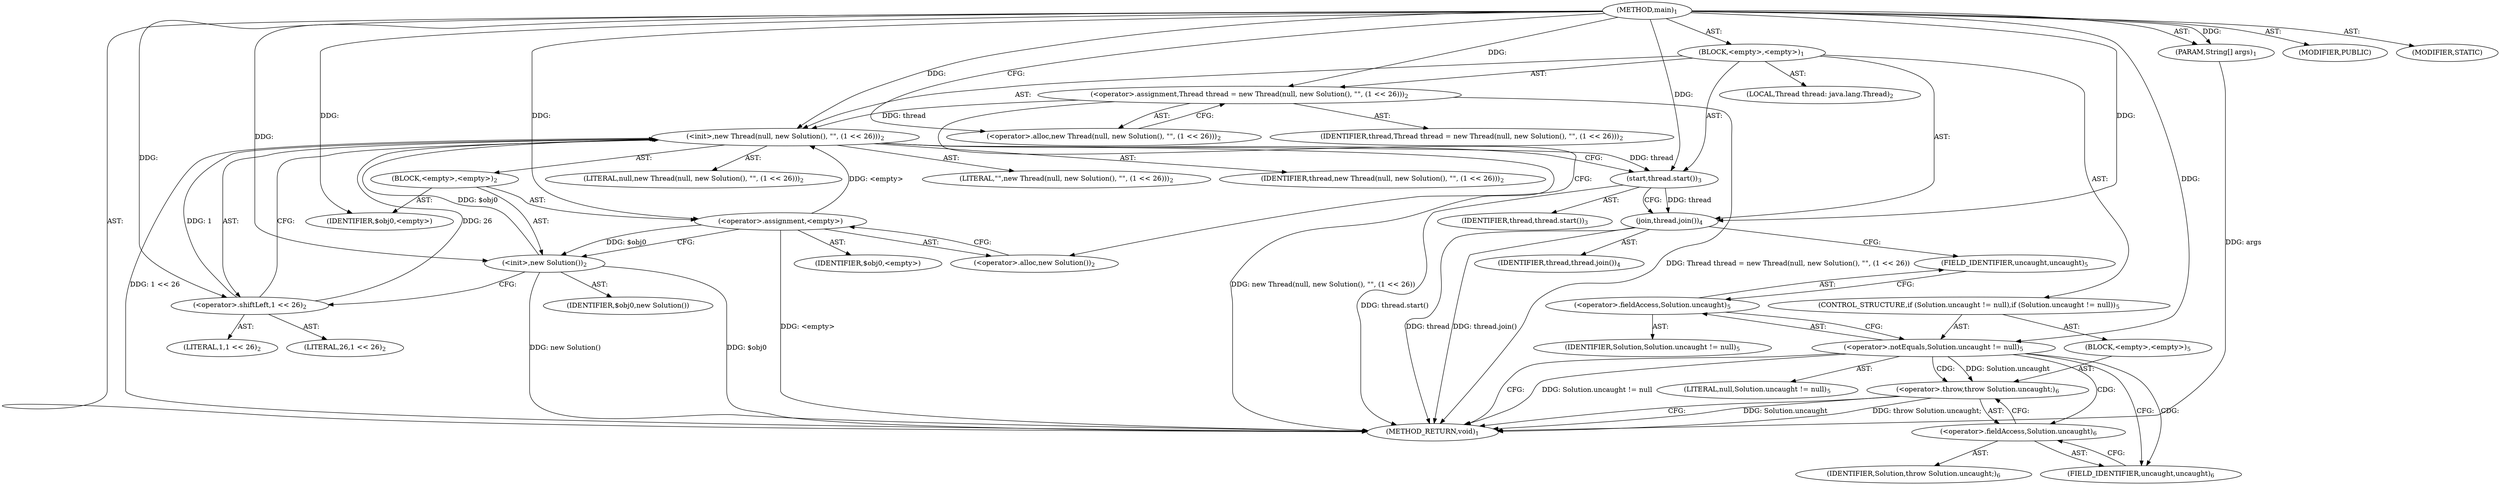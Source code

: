 digraph "main" {  
"19" [label = <(METHOD,main)<SUB>1</SUB>> ]
"20" [label = <(PARAM,String[] args)<SUB>1</SUB>> ]
"21" [label = <(BLOCK,&lt;empty&gt;,&lt;empty&gt;)<SUB>1</SUB>> ]
"4" [label = <(LOCAL,Thread thread: java.lang.Thread)<SUB>2</SUB>> ]
"22" [label = <(&lt;operator&gt;.assignment,Thread thread = new Thread(null, new Solution(), &quot;&quot;, (1 &lt;&lt; 26)))<SUB>2</SUB>> ]
"23" [label = <(IDENTIFIER,thread,Thread thread = new Thread(null, new Solution(), &quot;&quot;, (1 &lt;&lt; 26)))<SUB>2</SUB>> ]
"24" [label = <(&lt;operator&gt;.alloc,new Thread(null, new Solution(), &quot;&quot;, (1 &lt;&lt; 26)))<SUB>2</SUB>> ]
"25" [label = <(&lt;init&gt;,new Thread(null, new Solution(), &quot;&quot;, (1 &lt;&lt; 26)))<SUB>2</SUB>> ]
"3" [label = <(IDENTIFIER,thread,new Thread(null, new Solution(), &quot;&quot;, (1 &lt;&lt; 26)))<SUB>2</SUB>> ]
"26" [label = <(LITERAL,null,new Thread(null, new Solution(), &quot;&quot;, (1 &lt;&lt; 26)))<SUB>2</SUB>> ]
"27" [label = <(BLOCK,&lt;empty&gt;,&lt;empty&gt;)<SUB>2</SUB>> ]
"28" [label = <(&lt;operator&gt;.assignment,&lt;empty&gt;)> ]
"29" [label = <(IDENTIFIER,$obj0,&lt;empty&gt;)> ]
"30" [label = <(&lt;operator&gt;.alloc,new Solution())<SUB>2</SUB>> ]
"31" [label = <(&lt;init&gt;,new Solution())<SUB>2</SUB>> ]
"32" [label = <(IDENTIFIER,$obj0,new Solution())> ]
"33" [label = <(IDENTIFIER,$obj0,&lt;empty&gt;)> ]
"34" [label = <(LITERAL,&quot;&quot;,new Thread(null, new Solution(), &quot;&quot;, (1 &lt;&lt; 26)))<SUB>2</SUB>> ]
"35" [label = <(&lt;operator&gt;.shiftLeft,1 &lt;&lt; 26)<SUB>2</SUB>> ]
"36" [label = <(LITERAL,1,1 &lt;&lt; 26)<SUB>2</SUB>> ]
"37" [label = <(LITERAL,26,1 &lt;&lt; 26)<SUB>2</SUB>> ]
"38" [label = <(start,thread.start())<SUB>3</SUB>> ]
"39" [label = <(IDENTIFIER,thread,thread.start())<SUB>3</SUB>> ]
"40" [label = <(join,thread.join())<SUB>4</SUB>> ]
"41" [label = <(IDENTIFIER,thread,thread.join())<SUB>4</SUB>> ]
"42" [label = <(CONTROL_STRUCTURE,if (Solution.uncaught != null),if (Solution.uncaught != null))<SUB>5</SUB>> ]
"43" [label = <(&lt;operator&gt;.notEquals,Solution.uncaught != null)<SUB>5</SUB>> ]
"44" [label = <(&lt;operator&gt;.fieldAccess,Solution.uncaught)<SUB>5</SUB>> ]
"45" [label = <(IDENTIFIER,Solution,Solution.uncaught != null)<SUB>5</SUB>> ]
"46" [label = <(FIELD_IDENTIFIER,uncaught,uncaught)<SUB>5</SUB>> ]
"47" [label = <(LITERAL,null,Solution.uncaught != null)<SUB>5</SUB>> ]
"48" [label = <(BLOCK,&lt;empty&gt;,&lt;empty&gt;)<SUB>5</SUB>> ]
"49" [label = <(&lt;operator&gt;.throw,throw Solution.uncaught;)<SUB>6</SUB>> ]
"50" [label = <(&lt;operator&gt;.fieldAccess,Solution.uncaught)<SUB>6</SUB>> ]
"51" [label = <(IDENTIFIER,Solution,throw Solution.uncaught;)<SUB>6</SUB>> ]
"52" [label = <(FIELD_IDENTIFIER,uncaught,uncaught)<SUB>6</SUB>> ]
"53" [label = <(MODIFIER,PUBLIC)> ]
"54" [label = <(MODIFIER,STATIC)> ]
"55" [label = <(METHOD_RETURN,void)<SUB>1</SUB>> ]
  "19" -> "20"  [ label = "AST: "] 
  "19" -> "21"  [ label = "AST: "] 
  "19" -> "53"  [ label = "AST: "] 
  "19" -> "54"  [ label = "AST: "] 
  "19" -> "55"  [ label = "AST: "] 
  "21" -> "4"  [ label = "AST: "] 
  "21" -> "22"  [ label = "AST: "] 
  "21" -> "25"  [ label = "AST: "] 
  "21" -> "38"  [ label = "AST: "] 
  "21" -> "40"  [ label = "AST: "] 
  "21" -> "42"  [ label = "AST: "] 
  "22" -> "23"  [ label = "AST: "] 
  "22" -> "24"  [ label = "AST: "] 
  "25" -> "3"  [ label = "AST: "] 
  "25" -> "26"  [ label = "AST: "] 
  "25" -> "27"  [ label = "AST: "] 
  "25" -> "34"  [ label = "AST: "] 
  "25" -> "35"  [ label = "AST: "] 
  "27" -> "28"  [ label = "AST: "] 
  "27" -> "31"  [ label = "AST: "] 
  "27" -> "33"  [ label = "AST: "] 
  "28" -> "29"  [ label = "AST: "] 
  "28" -> "30"  [ label = "AST: "] 
  "31" -> "32"  [ label = "AST: "] 
  "35" -> "36"  [ label = "AST: "] 
  "35" -> "37"  [ label = "AST: "] 
  "38" -> "39"  [ label = "AST: "] 
  "40" -> "41"  [ label = "AST: "] 
  "42" -> "43"  [ label = "AST: "] 
  "42" -> "48"  [ label = "AST: "] 
  "43" -> "44"  [ label = "AST: "] 
  "43" -> "47"  [ label = "AST: "] 
  "44" -> "45"  [ label = "AST: "] 
  "44" -> "46"  [ label = "AST: "] 
  "48" -> "49"  [ label = "AST: "] 
  "49" -> "50"  [ label = "AST: "] 
  "50" -> "51"  [ label = "AST: "] 
  "50" -> "52"  [ label = "AST: "] 
  "22" -> "30"  [ label = "CFG: "] 
  "25" -> "38"  [ label = "CFG: "] 
  "38" -> "40"  [ label = "CFG: "] 
  "40" -> "46"  [ label = "CFG: "] 
  "24" -> "22"  [ label = "CFG: "] 
  "35" -> "25"  [ label = "CFG: "] 
  "43" -> "55"  [ label = "CFG: "] 
  "43" -> "52"  [ label = "CFG: "] 
  "28" -> "31"  [ label = "CFG: "] 
  "31" -> "35"  [ label = "CFG: "] 
  "44" -> "43"  [ label = "CFG: "] 
  "49" -> "55"  [ label = "CFG: "] 
  "30" -> "28"  [ label = "CFG: "] 
  "46" -> "44"  [ label = "CFG: "] 
  "50" -> "49"  [ label = "CFG: "] 
  "52" -> "50"  [ label = "CFG: "] 
  "19" -> "24"  [ label = "CFG: "] 
  "20" -> "55"  [ label = "DDG: args"] 
  "22" -> "55"  [ label = "DDG: Thread thread = new Thread(null, new Solution(), &quot;&quot;, (1 &lt;&lt; 26))"] 
  "28" -> "55"  [ label = "DDG: &lt;empty&gt;"] 
  "31" -> "55"  [ label = "DDG: $obj0"] 
  "31" -> "55"  [ label = "DDG: new Solution()"] 
  "25" -> "55"  [ label = "DDG: 1 &lt;&lt; 26"] 
  "25" -> "55"  [ label = "DDG: new Thread(null, new Solution(), &quot;&quot;, (1 &lt;&lt; 26))"] 
  "38" -> "55"  [ label = "DDG: thread.start()"] 
  "40" -> "55"  [ label = "DDG: thread"] 
  "40" -> "55"  [ label = "DDG: thread.join()"] 
  "43" -> "55"  [ label = "DDG: Solution.uncaught != null"] 
  "49" -> "55"  [ label = "DDG: Solution.uncaught"] 
  "49" -> "55"  [ label = "DDG: throw Solution.uncaught;"] 
  "19" -> "20"  [ label = "DDG: "] 
  "19" -> "22"  [ label = "DDG: "] 
  "22" -> "25"  [ label = "DDG: thread"] 
  "19" -> "25"  [ label = "DDG: "] 
  "28" -> "25"  [ label = "DDG: &lt;empty&gt;"] 
  "31" -> "25"  [ label = "DDG: $obj0"] 
  "35" -> "25"  [ label = "DDG: 1"] 
  "35" -> "25"  [ label = "DDG: 26"] 
  "25" -> "38"  [ label = "DDG: thread"] 
  "19" -> "38"  [ label = "DDG: "] 
  "38" -> "40"  [ label = "DDG: thread"] 
  "19" -> "40"  [ label = "DDG: "] 
  "19" -> "28"  [ label = "DDG: "] 
  "19" -> "33"  [ label = "DDG: "] 
  "19" -> "35"  [ label = "DDG: "] 
  "19" -> "43"  [ label = "DDG: "] 
  "28" -> "31"  [ label = "DDG: $obj0"] 
  "19" -> "31"  [ label = "DDG: "] 
  "43" -> "49"  [ label = "DDG: Solution.uncaught"] 
  "43" -> "49"  [ label = "CDG: "] 
  "43" -> "50"  [ label = "CDG: "] 
  "43" -> "52"  [ label = "CDG: "] 
}
